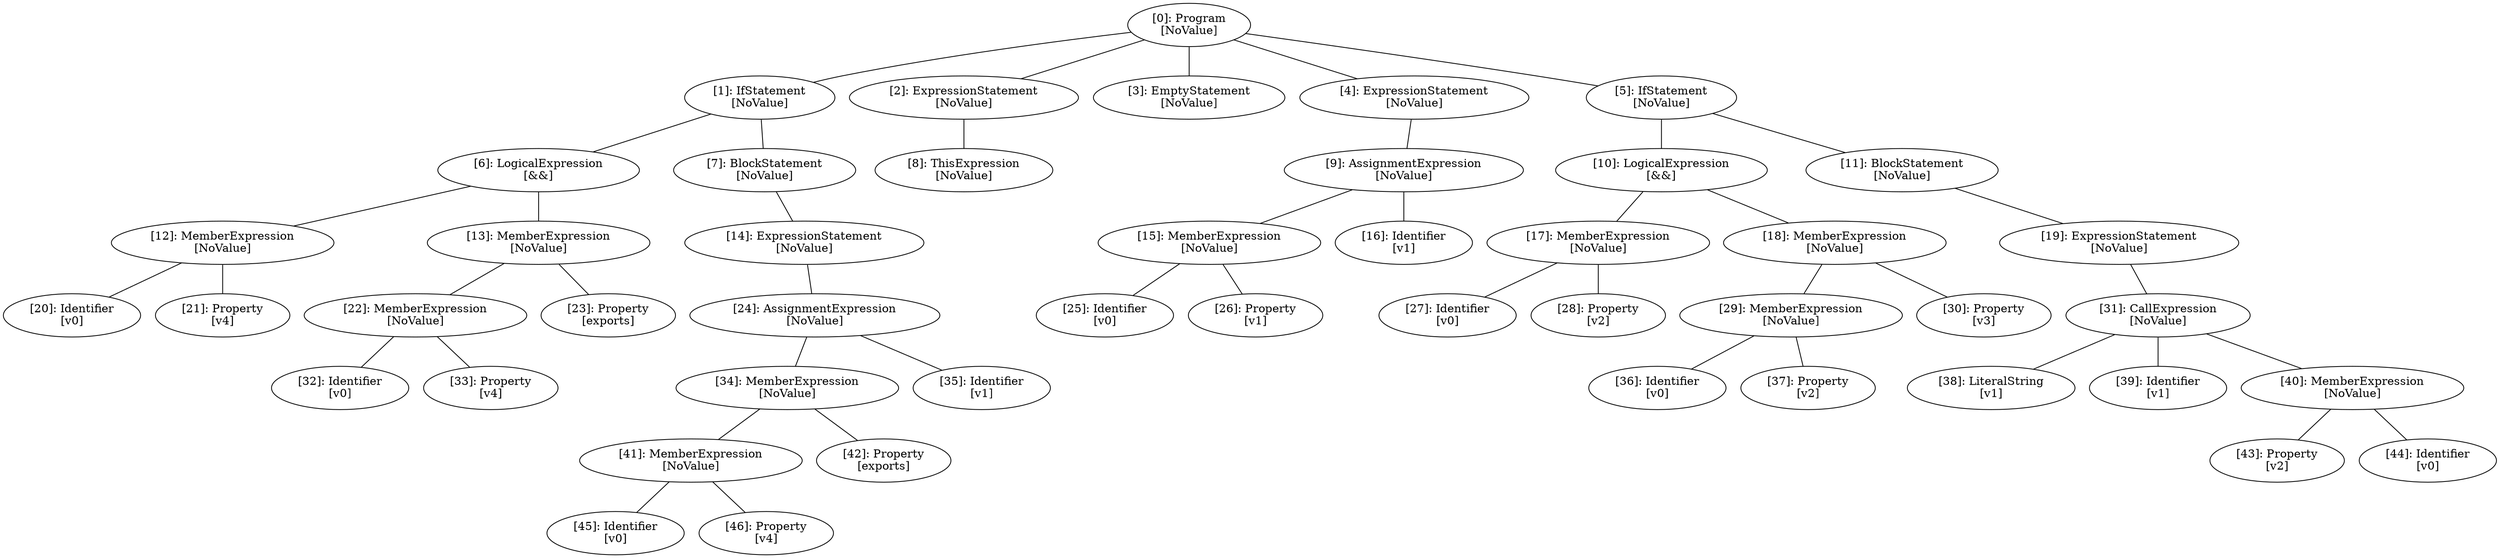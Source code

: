 // Result
graph {
	0 [label="[0]: Program
[NoValue]"]
	1 [label="[1]: IfStatement
[NoValue]"]
	2 [label="[2]: ExpressionStatement
[NoValue]"]
	3 [label="[3]: EmptyStatement
[NoValue]"]
	4 [label="[4]: ExpressionStatement
[NoValue]"]
	5 [label="[5]: IfStatement
[NoValue]"]
	6 [label="[6]: LogicalExpression
[&&]"]
	7 [label="[7]: BlockStatement
[NoValue]"]
	8 [label="[8]: ThisExpression
[NoValue]"]
	9 [label="[9]: AssignmentExpression
[NoValue]"]
	10 [label="[10]: LogicalExpression
[&&]"]
	11 [label="[11]: BlockStatement
[NoValue]"]
	12 [label="[12]: MemberExpression
[NoValue]"]
	13 [label="[13]: MemberExpression
[NoValue]"]
	14 [label="[14]: ExpressionStatement
[NoValue]"]
	15 [label="[15]: MemberExpression
[NoValue]"]
	16 [label="[16]: Identifier
[v1]"]
	17 [label="[17]: MemberExpression
[NoValue]"]
	18 [label="[18]: MemberExpression
[NoValue]"]
	19 [label="[19]: ExpressionStatement
[NoValue]"]
	20 [label="[20]: Identifier
[v0]"]
	21 [label="[21]: Property
[v4]"]
	22 [label="[22]: MemberExpression
[NoValue]"]
	23 [label="[23]: Property
[exports]"]
	24 [label="[24]: AssignmentExpression
[NoValue]"]
	25 [label="[25]: Identifier
[v0]"]
	26 [label="[26]: Property
[v1]"]
	27 [label="[27]: Identifier
[v0]"]
	28 [label="[28]: Property
[v2]"]
	29 [label="[29]: MemberExpression
[NoValue]"]
	30 [label="[30]: Property
[v3]"]
	31 [label="[31]: CallExpression
[NoValue]"]
	32 [label="[32]: Identifier
[v0]"]
	33 [label="[33]: Property
[v4]"]
	34 [label="[34]: MemberExpression
[NoValue]"]
	35 [label="[35]: Identifier
[v1]"]
	36 [label="[36]: Identifier
[v0]"]
	37 [label="[37]: Property
[v2]"]
	38 [label="[38]: LiteralString
[v1]"]
	39 [label="[39]: Identifier
[v1]"]
	40 [label="[40]: MemberExpression
[NoValue]"]
	41 [label="[41]: MemberExpression
[NoValue]"]
	42 [label="[42]: Property
[exports]"]
	43 [label="[43]: Property
[v2]"]
	44 [label="[44]: Identifier
[v0]"]
	45 [label="[45]: Identifier
[v0]"]
	46 [label="[46]: Property
[v4]"]
	0 -- 1
	0 -- 2
	0 -- 3
	0 -- 4
	0 -- 5
	1 -- 6
	1 -- 7
	2 -- 8
	4 -- 9
	5 -- 10
	5 -- 11
	6 -- 12
	6 -- 13
	7 -- 14
	9 -- 15
	9 -- 16
	10 -- 17
	10 -- 18
	11 -- 19
	12 -- 20
	12 -- 21
	13 -- 22
	13 -- 23
	14 -- 24
	15 -- 25
	15 -- 26
	17 -- 27
	17 -- 28
	18 -- 29
	18 -- 30
	19 -- 31
	22 -- 32
	22 -- 33
	24 -- 34
	24 -- 35
	29 -- 36
	29 -- 37
	31 -- 38
	31 -- 39
	31 -- 40
	34 -- 41
	34 -- 42
	40 -- 43
	40 -- 44
	41 -- 45
	41 -- 46
}
